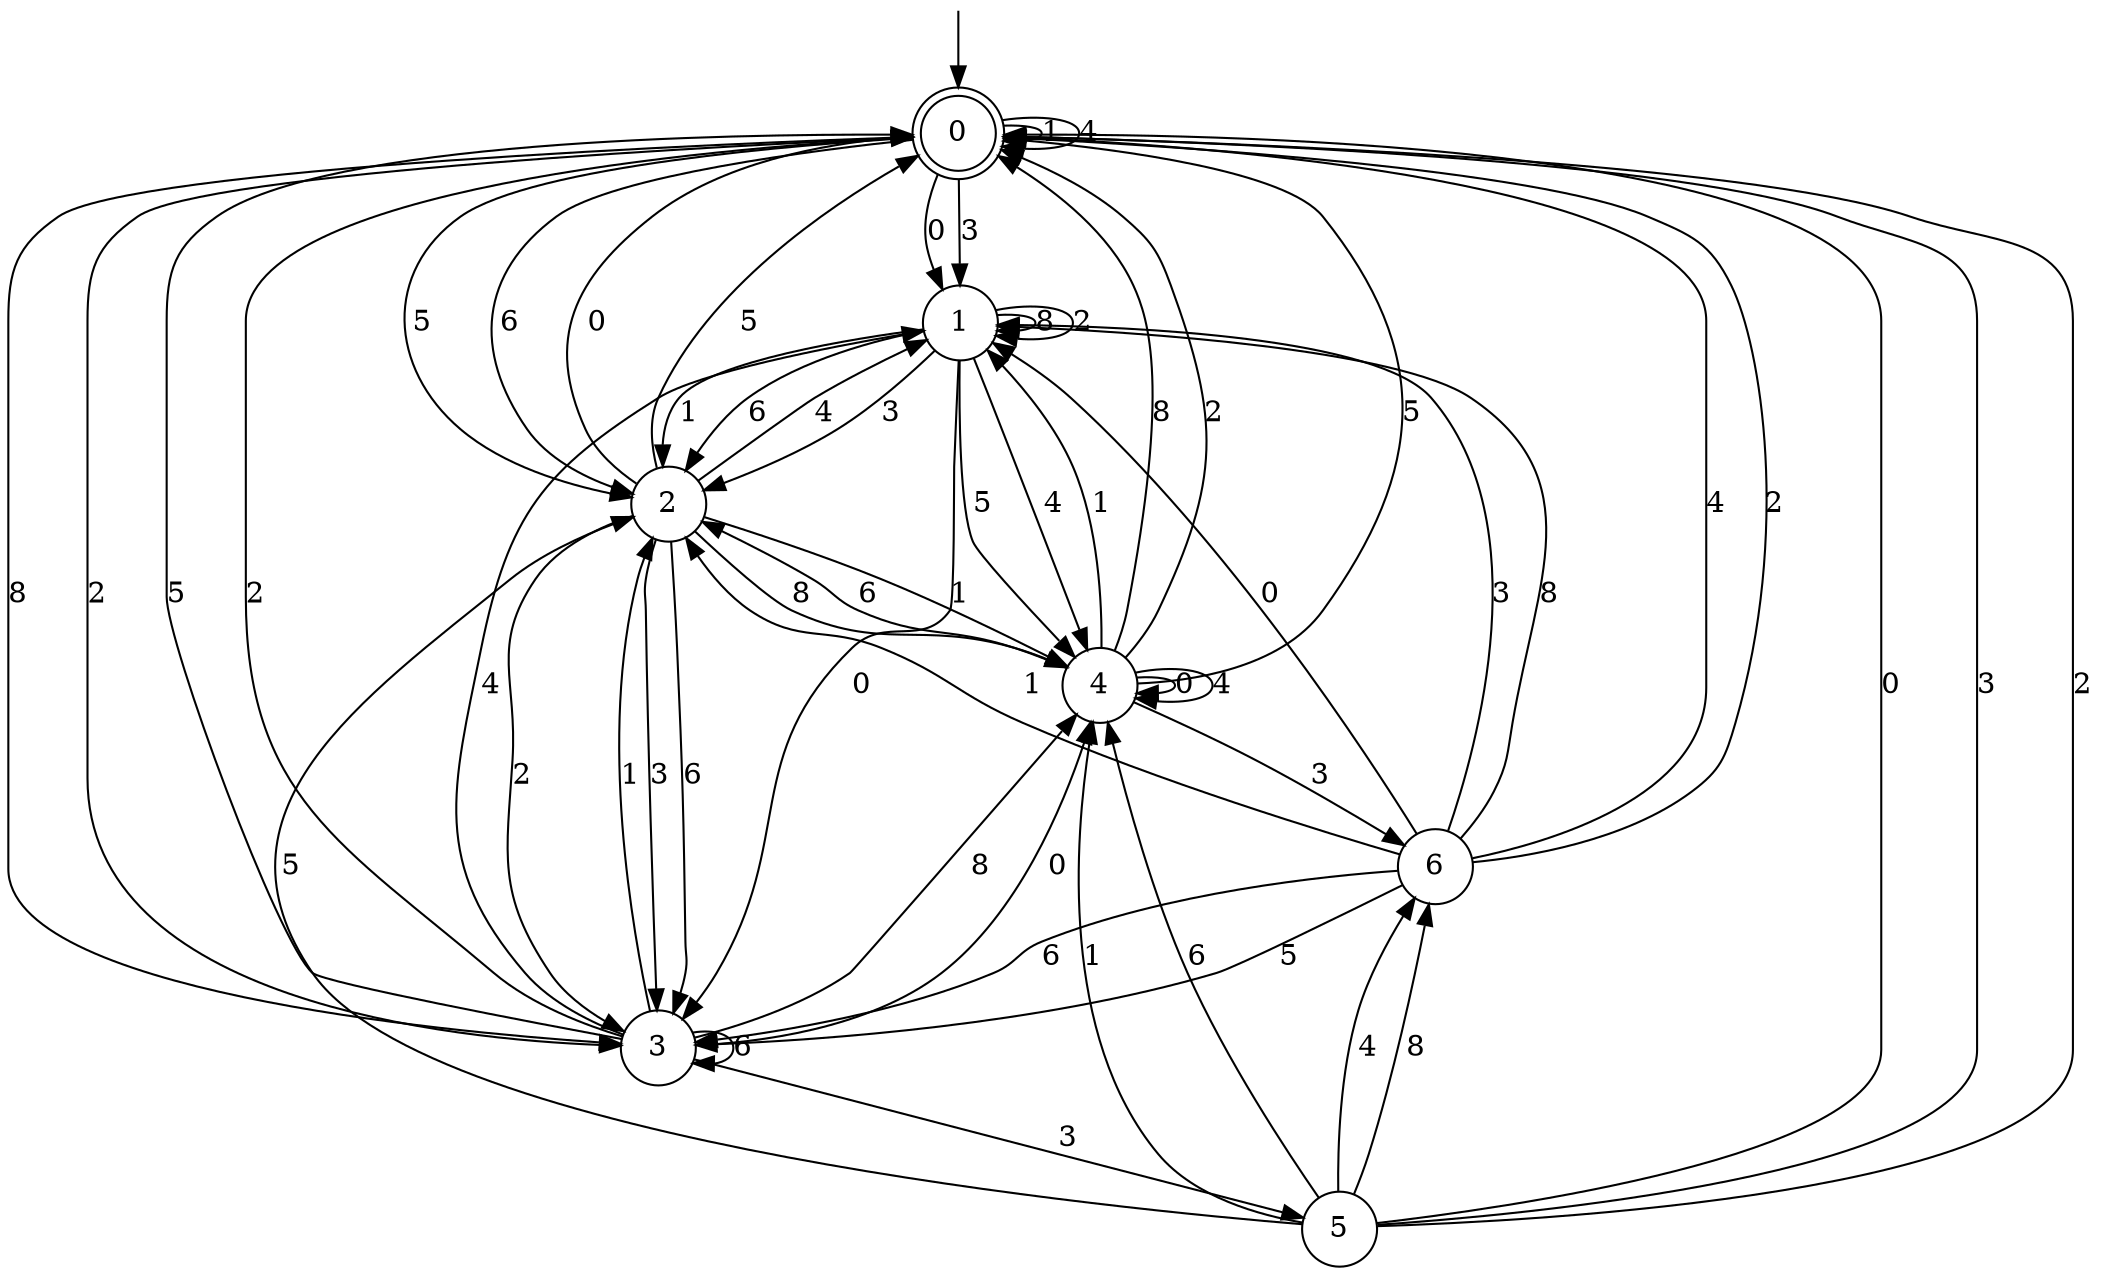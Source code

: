 digraph g {

	s0 [shape="doublecircle" label="0"];
	s1 [shape="circle" label="1"];
	s2 [shape="circle" label="2"];
	s3 [shape="circle" label="3"];
	s4 [shape="circle" label="4"];
	s5 [shape="circle" label="5"];
	s6 [shape="circle" label="6"];
	s0 -> s1 [label="0"];
	s0 -> s1 [label="3"];
	s0 -> s0 [label="1"];
	s0 -> s2 [label="5"];
	s0 -> s3 [label="8"];
	s0 -> s2 [label="6"];
	s0 -> s0 [label="4"];
	s0 -> s3 [label="2"];
	s1 -> s3 [label="0"];
	s1 -> s2 [label="3"];
	s1 -> s2 [label="1"];
	s1 -> s4 [label="5"];
	s1 -> s1 [label="8"];
	s1 -> s2 [label="6"];
	s1 -> s4 [label="4"];
	s1 -> s1 [label="2"];
	s2 -> s0 [label="0"];
	s2 -> s3 [label="3"];
	s2 -> s4 [label="1"];
	s2 -> s0 [label="5"];
	s2 -> s4 [label="8"];
	s2 -> s3 [label="6"];
	s2 -> s1 [label="4"];
	s2 -> s3 [label="2"];
	s3 -> s4 [label="0"];
	s3 -> s5 [label="3"];
	s3 -> s2 [label="1"];
	s3 -> s0 [label="5"];
	s3 -> s4 [label="8"];
	s3 -> s3 [label="6"];
	s3 -> s1 [label="4"];
	s3 -> s0 [label="2"];
	s4 -> s4 [label="0"];
	s4 -> s6 [label="3"];
	s4 -> s1 [label="1"];
	s4 -> s0 [label="5"];
	s4 -> s0 [label="8"];
	s4 -> s2 [label="6"];
	s4 -> s4 [label="4"];
	s4 -> s0 [label="2"];
	s5 -> s0 [label="0"];
	s5 -> s0 [label="3"];
	s5 -> s4 [label="1"];
	s5 -> s2 [label="5"];
	s5 -> s6 [label="8"];
	s5 -> s4 [label="6"];
	s5 -> s6 [label="4"];
	s5 -> s0 [label="2"];
	s6 -> s1 [label="0"];
	s6 -> s1 [label="3"];
	s6 -> s2 [label="1"];
	s6 -> s3 [label="5"];
	s6 -> s1 [label="8"];
	s6 -> s3 [label="6"];
	s6 -> s0 [label="4"];
	s6 -> s0 [label="2"];

__start0 [label="" shape="none" width="0" height="0"];
__start0 -> s0;

}
